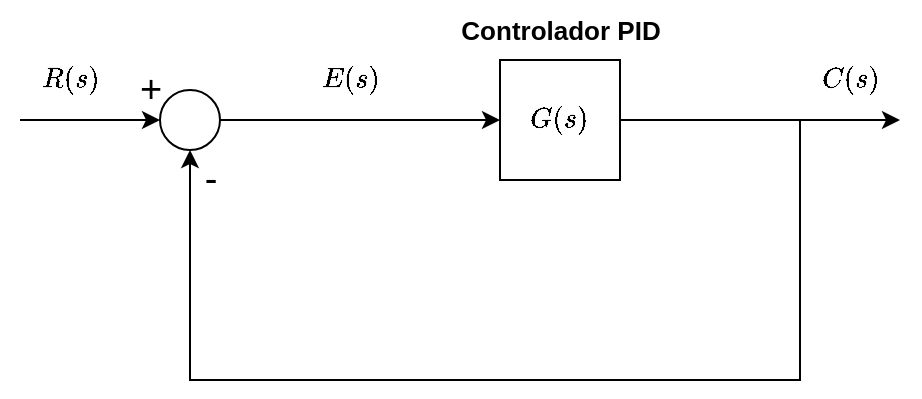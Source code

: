 <mxfile version="21.5.1" type="device">
  <diagram name="Página-1" id="7hwq3orIxLXxcSEaidvm">
    <mxGraphModel dx="874" dy="524" grid="1" gridSize="10" guides="1" tooltips="1" connect="1" arrows="1" fold="1" page="1" pageScale="1" pageWidth="827" pageHeight="1169" math="1" shadow="0">
      <root>
        <mxCell id="0" />
        <mxCell id="1" parent="0" />
        <mxCell id="nBmy_2LKV6bsArcyTNOu-5" value="$$G(s)$$" style="whiteSpace=wrap;html=1;aspect=fixed;" parent="1" vertex="1">
          <mxGeometry x="280" y="240" width="60" height="60" as="geometry" />
        </mxCell>
        <mxCell id="nBmy_2LKV6bsArcyTNOu-34" style="edgeStyle=orthogonalEdgeStyle;rounded=0;orthogonalLoop=1;jettySize=auto;html=1;entryX=0.5;entryY=1;entryDx=0;entryDy=0;" parent="1" target="nBmy_2LKV6bsArcyTNOu-29" edge="1">
          <mxGeometry relative="1" as="geometry">
            <mxPoint x="450" y="270" as="sourcePoint" />
            <Array as="points">
              <mxPoint x="430" y="270" />
              <mxPoint x="430" y="400" />
              <mxPoint x="125" y="400" />
            </Array>
          </mxGeometry>
        </mxCell>
        <mxCell id="nBmy_2LKV6bsArcyTNOu-30" style="edgeStyle=orthogonalEdgeStyle;rounded=0;orthogonalLoop=1;jettySize=auto;html=1;entryX=0;entryY=0.5;entryDx=0;entryDy=0;" parent="1" source="nBmy_2LKV6bsArcyTNOu-29" target="nBmy_2LKV6bsArcyTNOu-5" edge="1">
          <mxGeometry relative="1" as="geometry">
            <mxPoint x="330" y="270.0" as="targetPoint" />
          </mxGeometry>
        </mxCell>
        <mxCell id="nBmy_2LKV6bsArcyTNOu-29" value="" style="ellipse;whiteSpace=wrap;html=1;aspect=fixed;" parent="1" vertex="1">
          <mxGeometry x="110" y="255" width="30" height="30" as="geometry" />
        </mxCell>
        <mxCell id="nBmy_2LKV6bsArcyTNOu-31" value="$$E(s)$$" style="text;html=1;align=center;verticalAlign=middle;resizable=0;points=[];autosize=1;strokeColor=none;fillColor=none;" parent="1" vertex="1">
          <mxGeometry x="170" y="235" width="70" height="30" as="geometry" />
        </mxCell>
        <mxCell id="nBmy_2LKV6bsArcyTNOu-32" value="&lt;font style=&quot;font-size: 19px;&quot;&gt;+&lt;/font&gt;" style="text;html=1;align=center;verticalAlign=middle;resizable=0;points=[];autosize=1;strokeColor=none;fillColor=none;" parent="1" vertex="1">
          <mxGeometry x="90" y="235" width="30" height="40" as="geometry" />
        </mxCell>
        <mxCell id="nBmy_2LKV6bsArcyTNOu-33" value="&lt;font style=&quot;font-size: 19px;&quot;&gt;-&lt;/font&gt;" style="text;html=1;align=center;verticalAlign=middle;resizable=0;points=[];autosize=1;strokeColor=none;fillColor=none;" parent="1" vertex="1">
          <mxGeometry x="120" y="280" width="30" height="40" as="geometry" />
        </mxCell>
        <mxCell id="nBmy_2LKV6bsArcyTNOu-35" value="" style="endArrow=classic;html=1;rounded=0;exitX=1;exitY=0.5;exitDx=0;exitDy=0;" parent="1" source="nBmy_2LKV6bsArcyTNOu-5" edge="1">
          <mxGeometry width="50" height="50" relative="1" as="geometry">
            <mxPoint x="810" y="270" as="sourcePoint" />
            <mxPoint x="480" y="270" as="targetPoint" />
          </mxGeometry>
        </mxCell>
        <mxCell id="nBmy_2LKV6bsArcyTNOu-38" value="$$C(s)$$" style="text;html=1;align=center;verticalAlign=middle;resizable=0;points=[];autosize=1;strokeColor=none;fillColor=none;" parent="1" vertex="1">
          <mxGeometry x="420" y="235" width="70" height="30" as="geometry" />
        </mxCell>
        <mxCell id="nBmy_2LKV6bsArcyTNOu-40" value="" style="endArrow=classic;html=1;rounded=0;entryX=0;entryY=0.5;entryDx=0;entryDy=0;" parent="1" target="nBmy_2LKV6bsArcyTNOu-29" edge="1">
          <mxGeometry width="50" height="50" relative="1" as="geometry">
            <mxPoint x="40" y="270" as="sourcePoint" />
            <mxPoint x="650" y="290" as="targetPoint" />
          </mxGeometry>
        </mxCell>
        <mxCell id="nBmy_2LKV6bsArcyTNOu-41" value="$$R(s)$$" style="text;html=1;align=center;verticalAlign=middle;resizable=0;points=[];autosize=1;strokeColor=none;fillColor=none;" parent="1" vertex="1">
          <mxGeometry x="30" y="235" width="70" height="30" as="geometry" />
        </mxCell>
        <mxCell id="nBmy_2LKV6bsArcyTNOu-44" value="&lt;font size=&quot;1&quot; style=&quot;&quot;&gt;&lt;b style=&quot;font-size: 13px;&quot;&gt;Controlador PID&lt;/b&gt;&lt;/font&gt;" style="text;html=1;align=center;verticalAlign=middle;resizable=0;points=[];autosize=1;strokeColor=none;fillColor=none;" parent="1" vertex="1">
          <mxGeometry x="250" y="210" width="120" height="30" as="geometry" />
        </mxCell>
      </root>
    </mxGraphModel>
  </diagram>
</mxfile>
